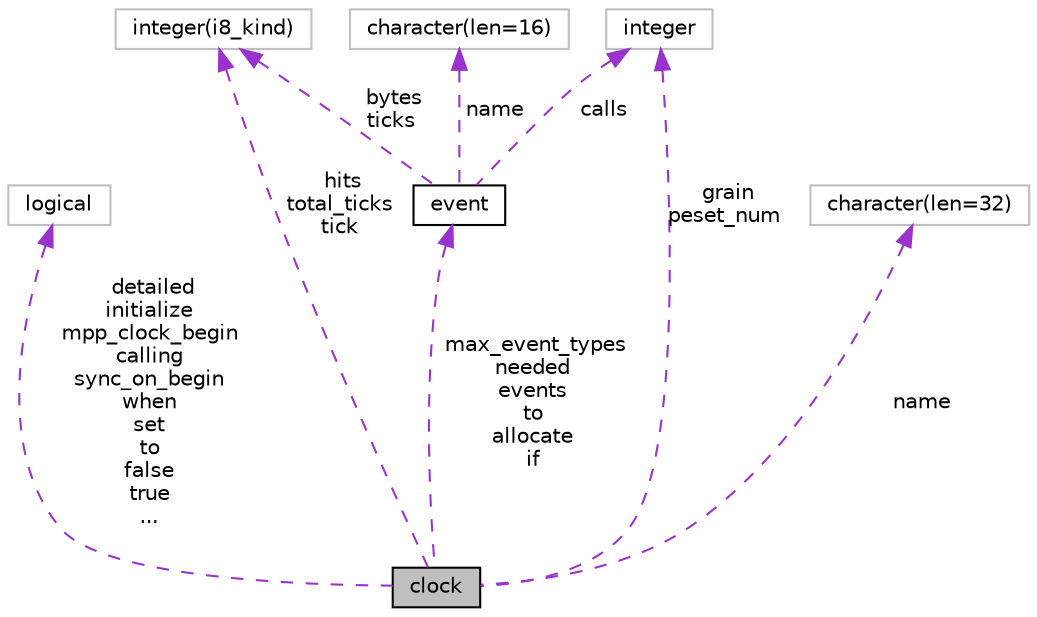 digraph "clock"
{
 // INTERACTIVE_SVG=YES
 // LATEX_PDF_SIZE
  edge [fontname="Helvetica",fontsize="10",labelfontname="Helvetica",labelfontsize="10"];
  node [fontname="Helvetica",fontsize="10",shape=record];
  Node1 [label="clock",height=0.2,width=0.4,color="black", fillcolor="grey75", style="filled", fontcolor="black",tooltip="a clock contains an array of event profiles for a region"];
  Node2 -> Node1 [dir="back",color="darkorchid3",fontsize="10",style="dashed",label=" detailed\ninitialize\nmpp_clock_begin\ncalling\nsync_on_begin\nwhen\nset\nto\nfalse\ntrue\n..." ,fontname="Helvetica"];
  Node2 [label="logical",height=0.2,width=0.4,color="grey75", fillcolor="white", style="filled",tooltip=" "];
  Node3 -> Node1 [dir="back",color="darkorchid3",fontsize="10",style="dashed",label=" hits\ntotal_ticks\ntick" ,fontname="Helvetica"];
  Node3 [label="integer(i8_kind)",height=0.2,width=0.4,color="grey75", fillcolor="white", style="filled",tooltip=" "];
  Node4 -> Node1 [dir="back",color="darkorchid3",fontsize="10",style="dashed",label=" name" ,fontname="Helvetica"];
  Node4 [label="character(len=32)",height=0.2,width=0.4,color="grey75", fillcolor="white", style="filled",tooltip=" "];
  Node5 -> Node1 [dir="back",color="darkorchid3",fontsize="10",style="dashed",label=" max_event_types\nneeded\nevents\nto\nallocate\nif" ,fontname="Helvetica"];
  Node5 [label="event",height=0.2,width=0.4,color="black", fillcolor="white", style="filled",URL="$group__mpp__mod.html#structmpp__mod_1_1event",tooltip="Communication event profile."];
  Node6 -> Node5 [dir="back",color="darkorchid3",fontsize="10",style="dashed",label=" name" ,fontname="Helvetica"];
  Node6 [label="character(len=16)",height=0.2,width=0.4,color="grey75", fillcolor="white", style="filled",tooltip=" "];
  Node3 -> Node5 [dir="back",color="darkorchid3",fontsize="10",style="dashed",label=" bytes\nticks" ,fontname="Helvetica"];
  Node7 -> Node5 [dir="back",color="darkorchid3",fontsize="10",style="dashed",label=" calls" ,fontname="Helvetica"];
  Node7 [label="integer",height=0.2,width=0.4,color="grey75", fillcolor="white", style="filled",tooltip=" "];
  Node7 -> Node1 [dir="back",color="darkorchid3",fontsize="10",style="dashed",label=" grain\npeset_num" ,fontname="Helvetica"];
}
